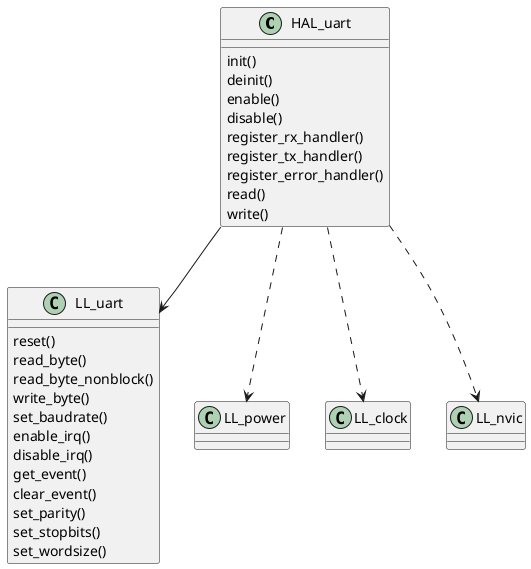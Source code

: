 @startuml
class HAL_uart {
	init()
	deinit()
	enable()
	disable()
	register_rx_handler()
	register_tx_handler()
	register_error_handler()
	read()
	write()
}

class LL_uart {
	reset()
	read_byte()
	read_byte_nonblock()
	write_byte()
	set_baudrate()
	enable_irq()
	disable_irq()
	get_event()
	clear_event()
	set_parity()
	set_stopbits()
	set_wordsize()
}

HAL_uart --> LL_uart
HAL_uart ..> LL_power
HAL_uart ..> LL_clock
HAL_uart ..> LL_nvic
@enduml
